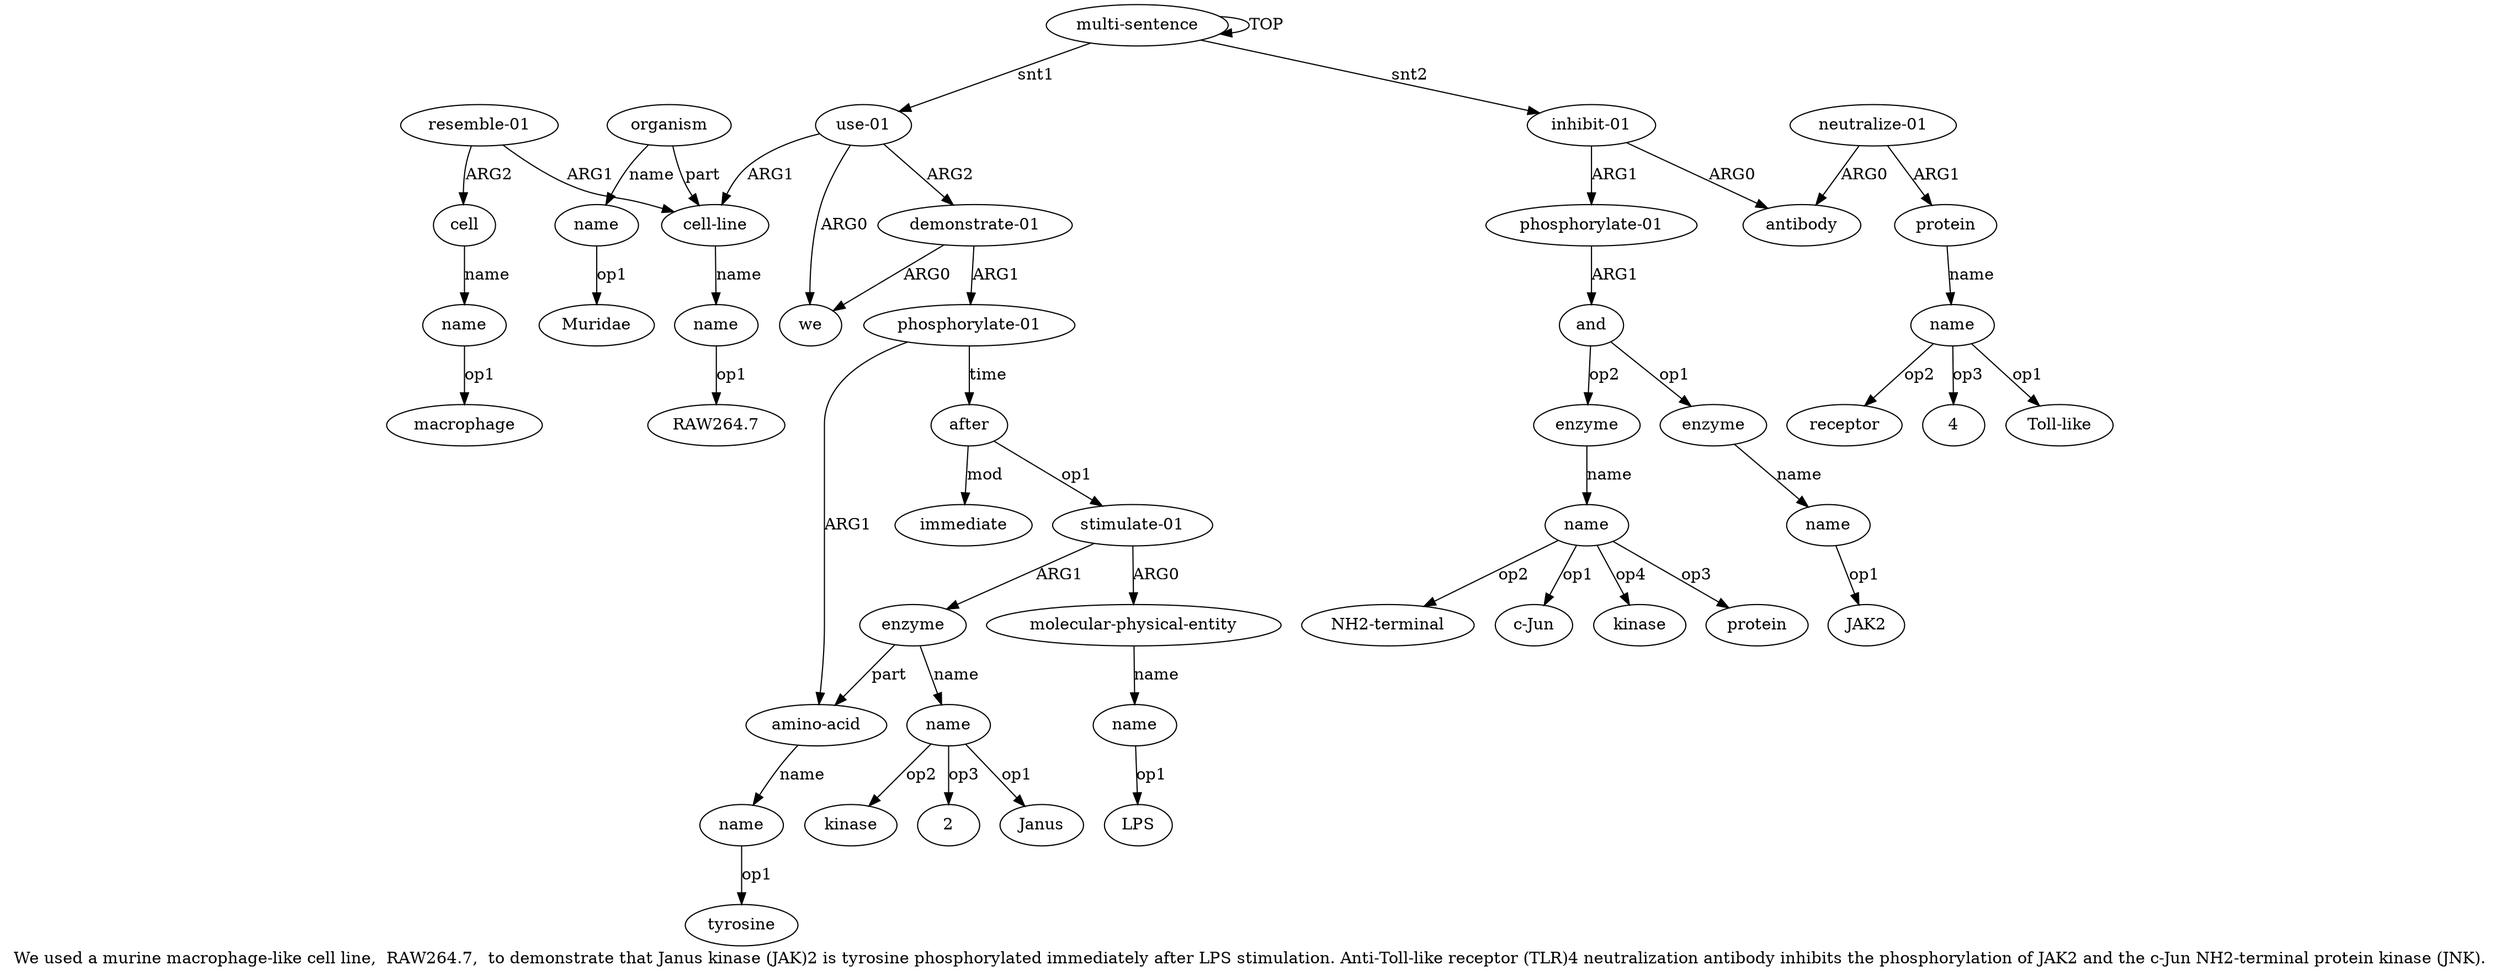digraph  {
	graph [label="We used a murine macrophage-like cell line,  RAW264.7,  to demonstrate that Janus kinase (JAK)2 is tyrosine phosphorylated immediately \
after LPS stimulation. Anti-Toll-like receptor (TLR)4 neutralization antibody inhibits the phosphorylation of JAK2 and the c-Jun \
NH2-terminal protein kinase (JNK)."];
	node [label="\N"];
	a20	 [color=black,
		gold_ind=20,
		gold_label=immediate,
		label=immediate,
		test_ind=20,
		test_label=immediate];
	a21	 [color=black,
		gold_ind=21,
		gold_label="inhibit-01",
		label="inhibit-01",
		test_ind=21,
		test_label="inhibit-01"];
	a22	 [color=black,
		gold_ind=22,
		gold_label=antibody,
		label=antibody,
		test_ind=22,
		test_label=antibody];
	a21 -> a22 [key=0,
	color=black,
	gold_label=ARG0,
	label=ARG0,
	test_label=ARG0];
a26 [color=black,
	gold_ind=26,
	gold_label="phosphorylate-01",
	label="phosphorylate-01",
	test_ind=26,
	test_label="phosphorylate-01"];
a21 -> a26 [key=0,
color=black,
gold_label=ARG1,
label=ARG1,
test_label=ARG1];
a23 [color=black,
gold_ind=23,
gold_label="neutralize-01",
label="neutralize-01",
test_ind=23,
test_label="neutralize-01"];
a23 -> a22 [key=0,
color=black,
gold_label=ARG0,
label=ARG0,
test_label=ARG0];
a24 [color=black,
gold_ind=24,
gold_label=protein,
label=protein,
test_ind=24,
test_label=protein];
a23 -> a24 [key=0,
color=black,
gold_label=ARG1,
label=ARG1,
test_label=ARG1];
a25 [color=black,
gold_ind=25,
gold_label=name,
label=name,
test_ind=25,
test_label=name];
a24 -> a25 [key=0,
color=black,
gold_label=name,
label=name,
test_label=name];
"a25 receptor" [color=black,
gold_ind=-1,
gold_label=receptor,
label=receptor,
test_ind=-1,
test_label=receptor];
a25 -> "a25 receptor" [key=0,
color=black,
gold_label=op2,
label=op2,
test_label=op2];
"a25 4" [color=black,
gold_ind=-1,
gold_label=4,
label=4,
test_ind=-1,
test_label=4];
a25 -> "a25 4" [key=0,
color=black,
gold_label=op3,
label=op3,
test_label=op3];
"a25 Toll-like" [color=black,
gold_ind=-1,
gold_label="Toll-like",
label="Toll-like",
test_ind=-1,
test_label="Toll-like"];
a25 -> "a25 Toll-like" [key=0,
color=black,
gold_label=op1,
label=op1,
test_label=op1];
a27 [color=black,
gold_ind=27,
gold_label=and,
label=and,
test_ind=27,
test_label=and];
a26 -> a27 [key=0,
color=black,
gold_label=ARG1,
label=ARG1,
test_label=ARG1];
a28 [color=black,
gold_ind=28,
gold_label=enzyme,
label=enzyme,
test_ind=28,
test_label=enzyme];
a27 -> a28 [key=0,
color=black,
gold_label=op1,
label=op1,
test_label=op1];
a30 [color=black,
gold_ind=30,
gold_label=enzyme,
label=enzyme,
test_ind=30,
test_label=enzyme];
a27 -> a30 [key=0,
color=black,
gold_label=op2,
label=op2,
test_label=op2];
a29 [color=black,
gold_ind=29,
gold_label=name,
label=name,
test_ind=29,
test_label=name];
a28 -> a29 [key=0,
color=black,
gold_label=name,
label=name,
test_label=name];
"a29 JAK2" [color=black,
gold_ind=-1,
gold_label=JAK2,
label=JAK2,
test_ind=-1,
test_label=JAK2];
a29 -> "a29 JAK2" [key=0,
color=black,
gold_label=op1,
label=op1,
test_label=op1];
"a15 2" [color=black,
gold_ind=-1,
gold_label=2,
label=2,
test_ind=-1,
test_label=2];
a31 [color=black,
gold_ind=31,
gold_label=name,
label=name,
test_ind=31,
test_label=name];
"a31 kinase" [color=black,
gold_ind=-1,
gold_label=kinase,
label=kinase,
test_ind=-1,
test_label=kinase];
a31 -> "a31 kinase" [key=0,
color=black,
gold_label=op4,
label=op4,
test_label=op4];
"a31 protein" [color=black,
gold_ind=-1,
gold_label=protein,
label=protein,
test_ind=-1,
test_label=protein];
a31 -> "a31 protein" [key=0,
color=black,
gold_label=op3,
label=op3,
test_label=op3];
"a31 NH2-terminal" [color=black,
gold_ind=-1,
gold_label="NH2-terminal",
label="NH2-terminal",
test_ind=-1,
test_label="NH2-terminal"];
a31 -> "a31 NH2-terminal" [key=0,
color=black,
gold_label=op2,
label=op2,
test_label=op2];
"a31 c-Jun" [color=black,
gold_ind=-1,
gold_label="c-Jun",
label="c-Jun",
test_ind=-1,
test_label="c-Jun"];
a31 -> "a31 c-Jun" [key=0,
color=black,
gold_label=op1,
label=op1,
test_label=op1];
"a15 Janus" [color=black,
gold_ind=-1,
gold_label=Janus,
label=Janus,
test_ind=-1,
test_label=Janus];
a30 -> a31 [key=0,
color=black,
gold_label=name,
label=name,
test_label=name];
"a15 kinase" [color=black,
gold_ind=-1,
gold_label=kinase,
label=kinase,
test_ind=-1,
test_label=kinase];
"a19 LPS" [color=black,
gold_ind=-1,
gold_label=LPS,
label=LPS,
test_ind=-1,
test_label=LPS];
"a4 RAW264.7" [color=black,
gold_ind=-1,
gold_label="RAW264.7",
label="RAW264.7",
test_ind=-1,
test_label="RAW264.7"];
"a9 Muridae" [color=black,
gold_ind=-1,
gold_label=Muridae,
label=Muridae,
test_ind=-1,
test_label=Muridae];
"a7 macrophage" [color=black,
gold_ind=-1,
gold_label=macrophage,
label=macrophage,
test_ind=-1,
test_label=macrophage];
a15 [color=black,
gold_ind=15,
gold_label=name,
label=name,
test_ind=15,
test_label=name];
a15 -> "a15 2" [key=0,
color=black,
gold_label=op3,
label=op3,
test_label=op3];
a15 -> "a15 Janus" [key=0,
color=black,
gold_label=op1,
label=op1,
test_label=op1];
a15 -> "a15 kinase" [key=0,
color=black,
gold_label=op2,
label=op2,
test_label=op2];
a14 [color=black,
gold_ind=14,
gold_label=enzyme,
label=enzyme,
test_ind=14,
test_label=enzyme];
a14 -> a15 [key=0,
color=black,
gold_label=name,
label=name,
test_label=name];
a12 [color=black,
gold_ind=12,
gold_label="amino-acid",
label="amino-acid",
test_ind=12,
test_label="amino-acid"];
a14 -> a12 [key=0,
color=black,
gold_label=part,
label=part,
test_label=part];
a17 [color=black,
gold_ind=17,
gold_label="stimulate-01",
label="stimulate-01",
test_ind=17,
test_label="stimulate-01"];
a17 -> a14 [key=0,
color=black,
gold_label=ARG1,
label=ARG1,
test_label=ARG1];
a18 [color=black,
gold_ind=18,
gold_label="molecular-physical-entity",
label="molecular-physical-entity",
test_ind=18,
test_label="molecular-physical-entity"];
a17 -> a18 [key=0,
color=black,
gold_label=ARG0,
label=ARG0,
test_label=ARG0];
a16 [color=black,
gold_ind=16,
gold_label=after,
label=after,
test_ind=16,
test_label=after];
a16 -> a20 [key=0,
color=black,
gold_label=mod,
label=mod,
test_label=mod];
a16 -> a17 [key=0,
color=black,
gold_label=op1,
label=op1,
test_label=op1];
a11 [color=black,
gold_ind=11,
gold_label="phosphorylate-01",
label="phosphorylate-01",
test_ind=11,
test_label="phosphorylate-01"];
a11 -> a16 [key=0,
color=black,
gold_label=time,
label=time,
test_label=time];
a11 -> a12 [key=0,
color=black,
gold_label=ARG1,
label=ARG1,
test_label=ARG1];
a10 [color=black,
gold_ind=10,
gold_label="demonstrate-01",
label="demonstrate-01",
test_ind=10,
test_label="demonstrate-01"];
a10 -> a11 [key=0,
color=black,
gold_label=ARG1,
label=ARG1,
test_label=ARG1];
a2 [color=black,
gold_ind=2,
gold_label=we,
label=we,
test_ind=2,
test_label=we];
a10 -> a2 [key=0,
color=black,
gold_label=ARG0,
label=ARG0,
test_label=ARG0];
a13 [color=black,
gold_ind=13,
gold_label=name,
label=name,
test_ind=13,
test_label=name];
"a13 tyrosine" [color=black,
gold_ind=-1,
gold_label=tyrosine,
label=tyrosine,
test_ind=-1,
test_label=tyrosine];
a13 -> "a13 tyrosine" [key=0,
color=black,
gold_label=op1,
label=op1,
test_label=op1];
a12 -> a13 [key=0,
color=black,
gold_label=name,
label=name,
test_label=name];
a19 [color=black,
gold_ind=19,
gold_label=name,
label=name,
test_ind=19,
test_label=name];
a19 -> "a19 LPS" [key=0,
color=black,
gold_label=op1,
label=op1,
test_label=op1];
a18 -> a19 [key=0,
color=black,
gold_label=name,
label=name,
test_label=name];
a1 [color=black,
gold_ind=1,
gold_label="use-01",
label="use-01",
test_ind=1,
test_label="use-01"];
a1 -> a10 [key=0,
color=black,
gold_label=ARG2,
label=ARG2,
test_label=ARG2];
a3 [color=black,
gold_ind=3,
gold_label="cell-line",
label="cell-line",
test_ind=3,
test_label="cell-line"];
a1 -> a3 [key=0,
color=black,
gold_label=ARG1,
label=ARG1,
test_label=ARG1];
a1 -> a2 [key=0,
color=black,
gold_label=ARG0,
label=ARG0,
test_label=ARG0];
a0 [color=black,
gold_ind=0,
gold_label="multi-sentence",
label="multi-sentence",
test_ind=0,
test_label="multi-sentence"];
a0 -> a21 [key=0,
color=black,
gold_label=snt2,
label=snt2,
test_label=snt2];
a0 -> a1 [key=0,
color=black,
gold_label=snt1,
label=snt1,
test_label=snt1];
a0 -> a0 [key=0,
color=black,
gold_label=TOP,
label=TOP,
test_label=TOP];
a4 [color=black,
gold_ind=4,
gold_label=name,
label=name,
test_ind=4,
test_label=name];
a3 -> a4 [key=0,
color=black,
gold_label=name,
label=name,
test_label=name];
a5 [color=black,
gold_ind=5,
gold_label="resemble-01",
label="resemble-01",
test_ind=5,
test_label="resemble-01"];
a5 -> a3 [key=0,
color=black,
gold_label=ARG1,
label=ARG1,
test_label=ARG1];
a6 [color=black,
gold_ind=6,
gold_label=cell,
label=cell,
test_ind=6,
test_label=cell];
a5 -> a6 [key=0,
color=black,
gold_label=ARG2,
label=ARG2,
test_label=ARG2];
a4 -> "a4 RAW264.7" [key=0,
color=black,
gold_label=op1,
label=op1,
test_label=op1];
a7 [color=black,
gold_ind=7,
gold_label=name,
label=name,
test_ind=7,
test_label=name];
a7 -> "a7 macrophage" [key=0,
color=black,
gold_label=op1,
label=op1,
test_label=op1];
a6 -> a7 [key=0,
color=black,
gold_label=name,
label=name,
test_label=name];
a9 [color=black,
gold_ind=9,
gold_label=name,
label=name,
test_ind=9,
test_label=name];
a9 -> "a9 Muridae" [key=0,
color=black,
gold_label=op1,
label=op1,
test_label=op1];
a8 [color=black,
gold_ind=8,
gold_label=organism,
label=organism,
test_ind=8,
test_label=organism];
a8 -> a3 [key=0,
color=black,
gold_label=part,
label=part,
test_label=part];
a8 -> a9 [key=0,
color=black,
gold_label=name,
label=name,
test_label=name];
}
